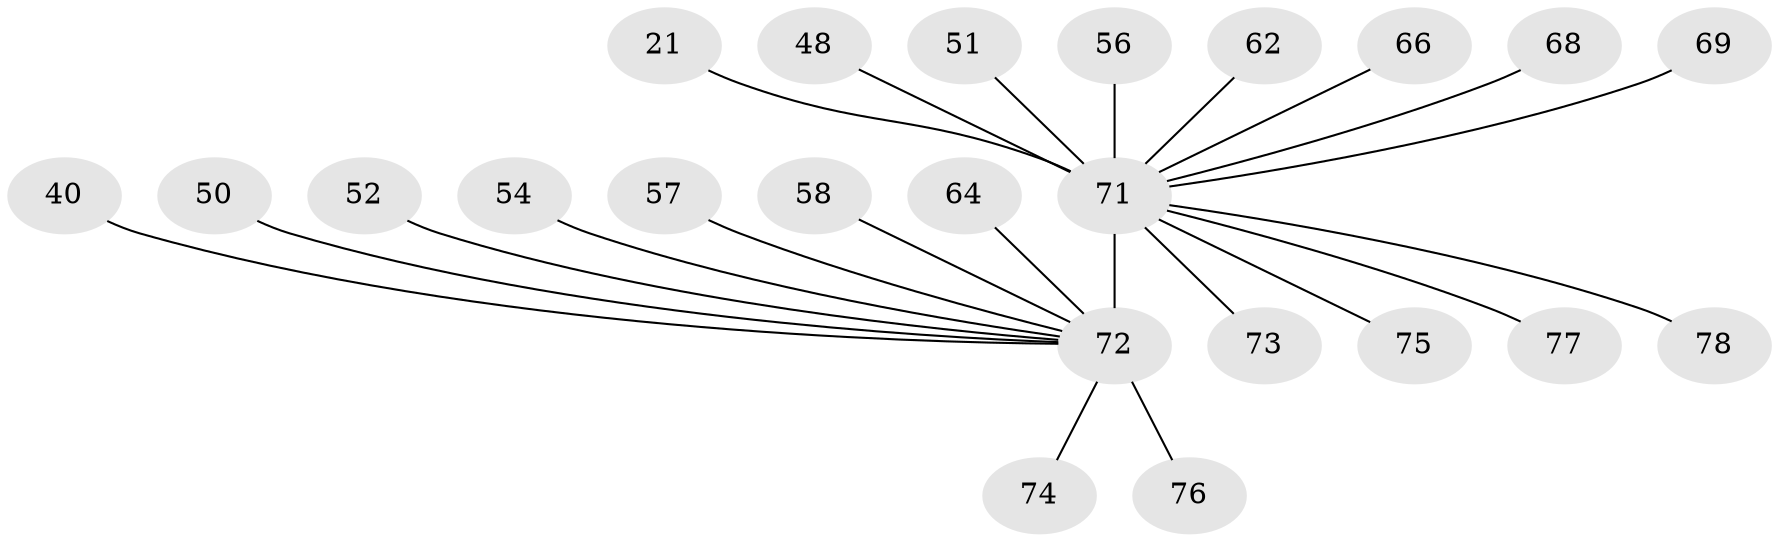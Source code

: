 // original degree distribution, {17: 0.02564102564102564, 10: 0.01282051282051282, 20: 0.01282051282051282, 4: 0.07692307692307693, 7: 0.02564102564102564, 3: 0.15384615384615385, 2: 0.24358974358974358, 1: 0.41025641025641024, 6: 0.038461538461538464}
// Generated by graph-tools (version 1.1) at 2025/50/03/04/25 21:50:05]
// undirected, 23 vertices, 22 edges
graph export_dot {
graph [start="1"]
  node [color=gray90,style=filled];
  21;
  40;
  48;
  50;
  51 [super="+8"];
  52;
  54 [super="+38"];
  56;
  57 [super="+37"];
  58;
  62 [super="+9"];
  64;
  66 [super="+36"];
  68;
  69 [super="+61"];
  71 [super="+42+35+31+41+10+14+22+27+32+46"];
  72 [super="+59+49+70+17+24+28+39"];
  73 [super="+67+63+23"];
  74;
  75;
  76;
  77;
  78 [super="+29"];
  21 -- 71 [weight=4];
  40 -- 72;
  48 -- 71;
  50 -- 72;
  51 -- 71;
  52 -- 72;
  54 -- 72 [weight=3];
  56 -- 71 [weight=3];
  57 -- 72;
  58 -- 72;
  62 -- 71;
  64 -- 72;
  66 -- 71;
  68 -- 71;
  69 -- 71;
  71 -- 72 [weight=23];
  71 -- 73 [weight=3];
  71 -- 75;
  71 -- 77;
  71 -- 78 [weight=3];
  72 -- 74;
  72 -- 76;
}
